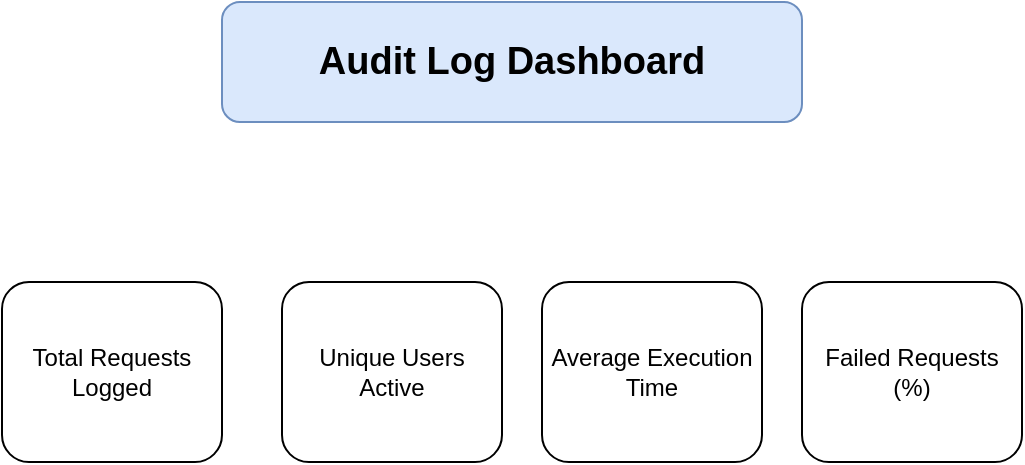 <mxfile version="28.2.7">
  <diagram name="Page-1" id="t2dd81MidffATKvto3Pq">
    <mxGraphModel dx="868" dy="439" grid="1" gridSize="10" guides="1" tooltips="1" connect="1" arrows="1" fold="1" page="1" pageScale="1" pageWidth="850" pageHeight="1100" math="0" shadow="0">
      <root>
        <mxCell id="0" />
        <mxCell id="1" parent="0" />
        <mxCell id="Aea7daFOpwfqS7LJveI--1" value="Total Requests Logged" style="rounded=1;whiteSpace=wrap;html=1;" vertex="1" parent="1">
          <mxGeometry x="160" y="160" width="110" height="90" as="geometry" />
        </mxCell>
        <mxCell id="Aea7daFOpwfqS7LJveI--3" value="Unique Users Active" style="rounded=1;whiteSpace=wrap;html=1;" vertex="1" parent="1">
          <mxGeometry x="300" y="160" width="110" height="90" as="geometry" />
        </mxCell>
        <mxCell id="Aea7daFOpwfqS7LJveI--4" value="Average Execution Time" style="rounded=1;whiteSpace=wrap;html=1;" vertex="1" parent="1">
          <mxGeometry x="430" y="160" width="110" height="90" as="geometry" />
        </mxCell>
        <mxCell id="Aea7daFOpwfqS7LJveI--5" value="Failed Requests (%)" style="rounded=1;whiteSpace=wrap;html=1;" vertex="1" parent="1">
          <mxGeometry x="560" y="160" width="110" height="90" as="geometry" />
        </mxCell>
        <mxCell id="Aea7daFOpwfqS7LJveI--8" value="&lt;font style=&quot;font-size: 19px;&quot;&gt;&lt;b&gt;Audit Log Dashboard&lt;/b&gt;&lt;/font&gt;" style="rounded=1;whiteSpace=wrap;html=1;fillColor=#dae8fc;strokeColor=#6c8ebf;" vertex="1" parent="1">
          <mxGeometry x="270" y="20" width="290" height="60" as="geometry" />
        </mxCell>
      </root>
    </mxGraphModel>
  </diagram>
</mxfile>
